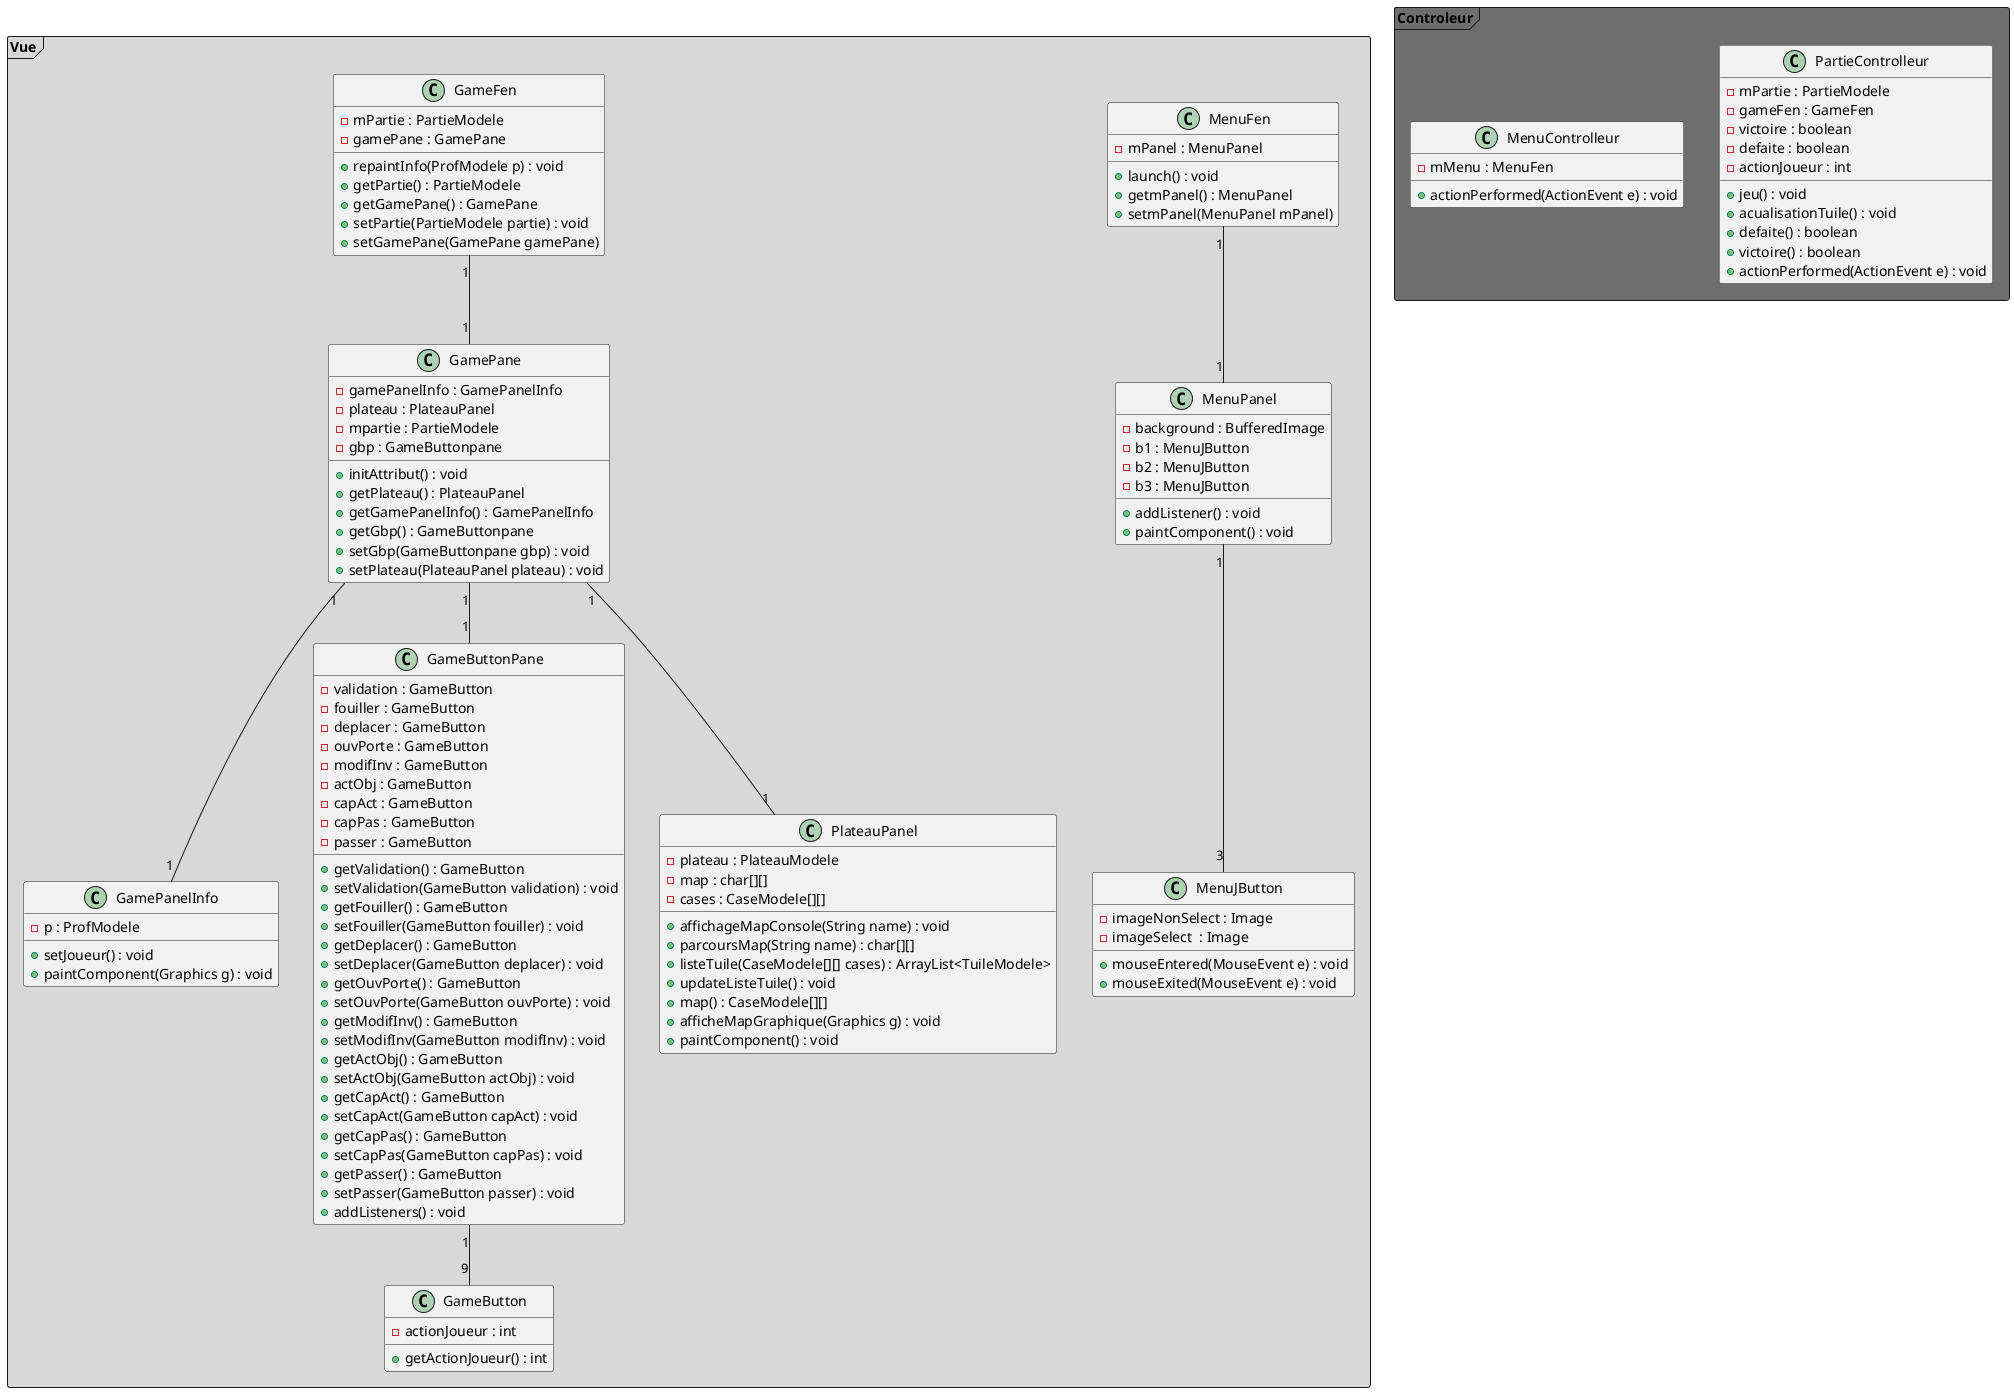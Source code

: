 @startuml

    Package "Vue" <<Frame>> #D8D8D8 {
        class MenuFen {
          - mPanel : MenuPanel
          + launch() : void
          + getmPanel() : MenuPanel
          + setmPanel(MenuPanel mPanel)
        }
        class MenuPanel{
          - background : BufferedImage
          - b1 : MenuJButton
          - b2 : MenuJButton
          - b3 : MenuJButton
          + addListener() : void
          + paintComponent() : void
        }
        class MenuJButton{
          - imageNonSelect : Image
          - imageSelect  : Image
          + mouseEntered(MouseEvent e) : void
          + mouseExited(MouseEvent e) : void
        }
        class GameFen{
          - mPartie : PartieModele
          - gamePane : GamePane
          + repaintInfo(ProfModele p) : void
          + getPartie() : PartieModele
          + getGamePane() : GamePane
          + setPartie(PartieModele partie) : void
          + setGamePane(GamePane gamePane)
        }
        class GamePane {
          - gamePanelInfo : GamePanelInfo
          - plateau : PlateauPanel
          - mpartie : PartieModele
          - gbp : GameButtonpane
          + initAttribut() : void
          + getPlateau() : PlateauPanel
          + getGamePanelInfo() : GamePanelInfo
          + getGbp() : GameButtonpane
          + setGbp(GameButtonpane gbp) : void
          + setPlateau(PlateauPanel plateau) : void
        }
        class GamePanelInfo{
          - p : ProfModele
          + setJoueur() : void
          + paintComponent(Graphics g) : void
        }
        class GameButtonPane{
          - validation : GameButton
          - fouiller : GameButton
          - deplacer : GameButton
          - ouvPorte : GameButton
          - modifInv : GameButton
          - actObj : GameButton
          - capAct : GameButton
          - capPas : GameButton
          - passer : GameButton
          + getValidation() : GameButton
          + setValidation(GameButton validation) : void
          + getFouiller() : GameButton
          + setFouiller(GameButton fouiller) : void
          + getDeplacer() : GameButton
          + setDeplacer(GameButton deplacer) : void
          + getOuvPorte() : GameButton
          + setOuvPorte(GameButton ouvPorte) : void
          + getModifInv() : GameButton
          + setModifInv(GameButton modifInv) : void
          + getActObj() : GameButton
          + setActObj(GameButton actObj) : void
          + getCapAct() : GameButton
          + setCapAct(GameButton capAct) : void
          + getCapPas() : GameButton
          + setCapPas(GameButton capPas) : void
          + getPasser() : GameButton
          + setPasser(GameButton passer) : void
          + addListeners() : void
        }
        class GameButton{
          - actionJoueur : int
          + getActionJoueur() : int
        }

        class PlateauPanel{
          - plateau : PlateauModele
          - map : char[][]
          - cases : CaseModele[][]
          + affichageMapConsole(String name) : void
          + parcoursMap(String name) : char[][]
          + listeTuile(CaseModele[][] cases) : ArrayList<TuileModele>
          + updateListeTuile() : void
          + map() : CaseModele[][]
          + afficheMapGraphique(Graphics g) : void
          + paintComponent() : void
        }
    }
    Package "Controleur" <<Frame>> #6E6E6E {
        class PartieControlleur {
            - mPartie : PartieModele
            - gameFen : GameFen
            - victoire : boolean
            - defaite : boolean
            - actionJoueur : int
            + jeu() : void
            + acualisationTuile() : void
            + defaite() : boolean
            + victoire() : boolean
            + actionPerformed(ActionEvent e) : void
        }
        class MenuControlleur {
            - mMenu : MenuFen
            + actionPerformed(ActionEvent e) : void
        }
    }

    MenuFen "1" -- "1" MenuPanel
    MenuPanel "1" -- "3" MenuJButton
    GameFen "1" -- "1" GamePane
    GamePane "1" -- "1" PlateauPanel
    GamePane "1" -- "1" GamePanelInfo
    GamePane "1" -- "1" GameButtonPane
    GameButtonPane "1" -- "9" GameButton

@enduml